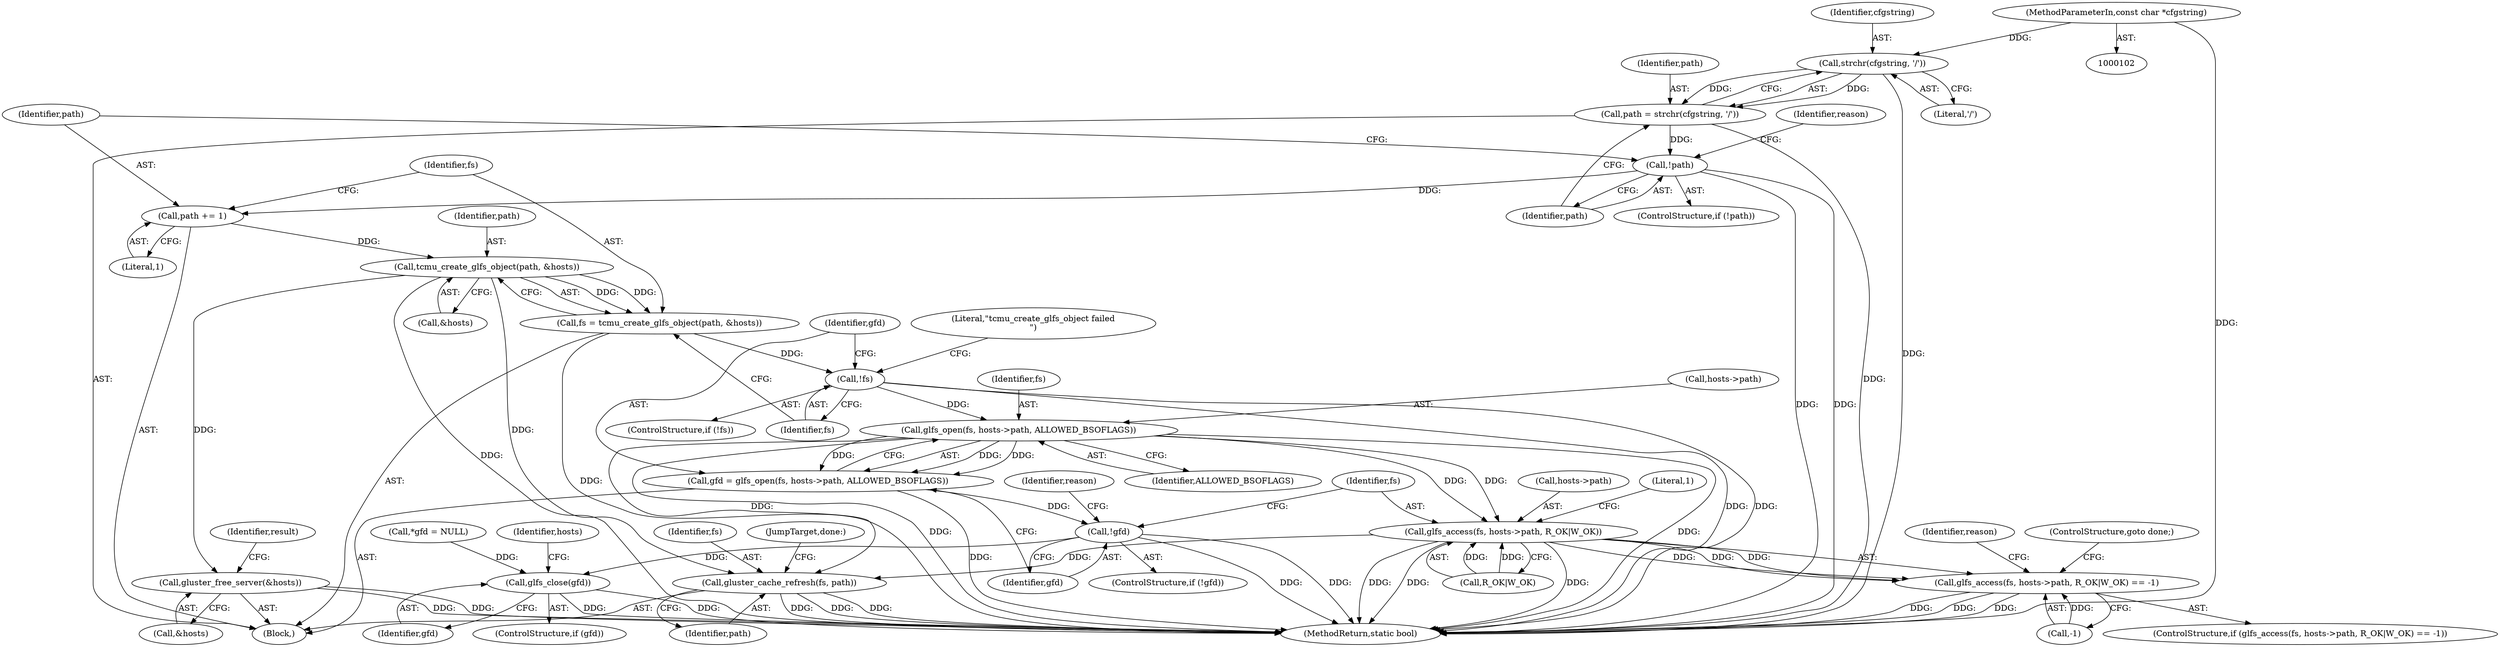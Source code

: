 digraph "1_tcmu-runner_61bd03e600d2abf309173e9186f4d465bb1b7157@API" {
"1000125" [label="(Call,strchr(cfgstring, '/'))"];
"1000103" [label="(MethodParameterIn,const char *cfgstring)"];
"1000123" [label="(Call,path = strchr(cfgstring, '/'))"];
"1000129" [label="(Call,!path)"];
"1000147" [label="(Call,path += 1)"];
"1000152" [label="(Call,tcmu_create_glfs_object(path, &hosts))"];
"1000150" [label="(Call,fs = tcmu_create_glfs_object(path, &hosts))"];
"1000157" [label="(Call,!fs)"];
"1000165" [label="(Call,glfs_open(fs, hosts->path, ALLOWED_BSOFLAGS))"];
"1000163" [label="(Call,gfd = glfs_open(fs, hosts->path, ALLOWED_BSOFLAGS))"];
"1000172" [label="(Call,!gfd)"];
"1000226" [label="(Call,glfs_close(gfd))"];
"1000192" [label="(Call,glfs_access(fs, hosts->path, R_OK|W_OK))"];
"1000191" [label="(Call,glfs_access(fs, hosts->path, R_OK|W_OK) == -1)"];
"1000220" [label="(Call,gluster_cache_refresh(fs, path))"];
"1000228" [label="(Call,gluster_free_server(&hosts))"];
"1000193" [label="(Identifier,fs)"];
"1000206" [label="(Identifier,reason)"];
"1000223" [label="(JumpTarget,done:)"];
"1000153" [label="(Identifier,path)"];
"1000126" [label="(Identifier,cfgstring)"];
"1000228" [label="(Call,gluster_free_server(&hosts))"];
"1000157" [label="(Call,!fs)"];
"1000151" [label="(Identifier,fs)"];
"1000230" [label="(Identifier,hosts)"];
"1000124" [label="(Identifier,path)"];
"1000233" [label="(MethodReturn,static bool)"];
"1000147" [label="(Call,path += 1)"];
"1000148" [label="(Identifier,path)"];
"1000172" [label="(Call,!gfd)"];
"1000158" [label="(Identifier,fs)"];
"1000178" [label="(Identifier,reason)"];
"1000232" [label="(Identifier,result)"];
"1000201" [label="(Literal,1)"];
"1000112" [label="(Call,*gfd = NULL)"];
"1000130" [label="(Identifier,path)"];
"1000103" [label="(MethodParameterIn,const char *cfgstring)"];
"1000105" [label="(Block,)"];
"1000164" [label="(Identifier,gfd)"];
"1000218" [label="(ControlStructure,goto done;)"];
"1000221" [label="(Identifier,fs)"];
"1000171" [label="(ControlStructure,if (!gfd))"];
"1000194" [label="(Call,hosts->path)"];
"1000129" [label="(Call,!path)"];
"1000220" [label="(Call,gluster_cache_refresh(fs, path))"];
"1000161" [label="(Literal,\"tcmu_create_glfs_object failed\n\")"];
"1000135" [label="(Identifier,reason)"];
"1000150" [label="(Call,fs = tcmu_create_glfs_object(path, &hosts))"];
"1000156" [label="(ControlStructure,if (!fs))"];
"1000190" [label="(ControlStructure,if (glfs_access(fs, hosts->path, R_OK|W_OK) == -1))"];
"1000200" [label="(Call,-1)"];
"1000227" [label="(Identifier,gfd)"];
"1000197" [label="(Call,R_OK|W_OK)"];
"1000149" [label="(Literal,1)"];
"1000226" [label="(Call,glfs_close(gfd))"];
"1000229" [label="(Call,&hosts)"];
"1000127" [label="(Literal,'/')"];
"1000163" [label="(Call,gfd = glfs_open(fs, hosts->path, ALLOWED_BSOFLAGS))"];
"1000154" [label="(Call,&hosts)"];
"1000224" [label="(ControlStructure,if (gfd))"];
"1000123" [label="(Call,path = strchr(cfgstring, '/'))"];
"1000152" [label="(Call,tcmu_create_glfs_object(path, &hosts))"];
"1000166" [label="(Identifier,fs)"];
"1000165" [label="(Call,glfs_open(fs, hosts->path, ALLOWED_BSOFLAGS))"];
"1000125" [label="(Call,strchr(cfgstring, '/'))"];
"1000191" [label="(Call,glfs_access(fs, hosts->path, R_OK|W_OK) == -1)"];
"1000170" [label="(Identifier,ALLOWED_BSOFLAGS)"];
"1000173" [label="(Identifier,gfd)"];
"1000128" [label="(ControlStructure,if (!path))"];
"1000167" [label="(Call,hosts->path)"];
"1000192" [label="(Call,glfs_access(fs, hosts->path, R_OK|W_OK))"];
"1000222" [label="(Identifier,path)"];
"1000125" -> "1000123"  [label="AST: "];
"1000125" -> "1000127"  [label="CFG: "];
"1000126" -> "1000125"  [label="AST: "];
"1000127" -> "1000125"  [label="AST: "];
"1000123" -> "1000125"  [label="CFG: "];
"1000125" -> "1000233"  [label="DDG: "];
"1000125" -> "1000123"  [label="DDG: "];
"1000125" -> "1000123"  [label="DDG: "];
"1000103" -> "1000125"  [label="DDG: "];
"1000103" -> "1000102"  [label="AST: "];
"1000103" -> "1000233"  [label="DDG: "];
"1000123" -> "1000105"  [label="AST: "];
"1000124" -> "1000123"  [label="AST: "];
"1000130" -> "1000123"  [label="CFG: "];
"1000123" -> "1000233"  [label="DDG: "];
"1000123" -> "1000129"  [label="DDG: "];
"1000129" -> "1000128"  [label="AST: "];
"1000129" -> "1000130"  [label="CFG: "];
"1000130" -> "1000129"  [label="AST: "];
"1000135" -> "1000129"  [label="CFG: "];
"1000148" -> "1000129"  [label="CFG: "];
"1000129" -> "1000233"  [label="DDG: "];
"1000129" -> "1000233"  [label="DDG: "];
"1000129" -> "1000147"  [label="DDG: "];
"1000147" -> "1000105"  [label="AST: "];
"1000147" -> "1000149"  [label="CFG: "];
"1000148" -> "1000147"  [label="AST: "];
"1000149" -> "1000147"  [label="AST: "];
"1000151" -> "1000147"  [label="CFG: "];
"1000147" -> "1000152"  [label="DDG: "];
"1000152" -> "1000150"  [label="AST: "];
"1000152" -> "1000154"  [label="CFG: "];
"1000153" -> "1000152"  [label="AST: "];
"1000154" -> "1000152"  [label="AST: "];
"1000150" -> "1000152"  [label="CFG: "];
"1000152" -> "1000233"  [label="DDG: "];
"1000152" -> "1000150"  [label="DDG: "];
"1000152" -> "1000150"  [label="DDG: "];
"1000152" -> "1000220"  [label="DDG: "];
"1000152" -> "1000228"  [label="DDG: "];
"1000150" -> "1000105"  [label="AST: "];
"1000151" -> "1000150"  [label="AST: "];
"1000158" -> "1000150"  [label="CFG: "];
"1000150" -> "1000233"  [label="DDG: "];
"1000150" -> "1000157"  [label="DDG: "];
"1000157" -> "1000156"  [label="AST: "];
"1000157" -> "1000158"  [label="CFG: "];
"1000158" -> "1000157"  [label="AST: "];
"1000161" -> "1000157"  [label="CFG: "];
"1000164" -> "1000157"  [label="CFG: "];
"1000157" -> "1000233"  [label="DDG: "];
"1000157" -> "1000233"  [label="DDG: "];
"1000157" -> "1000165"  [label="DDG: "];
"1000165" -> "1000163"  [label="AST: "];
"1000165" -> "1000170"  [label="CFG: "];
"1000166" -> "1000165"  [label="AST: "];
"1000167" -> "1000165"  [label="AST: "];
"1000170" -> "1000165"  [label="AST: "];
"1000163" -> "1000165"  [label="CFG: "];
"1000165" -> "1000233"  [label="DDG: "];
"1000165" -> "1000233"  [label="DDG: "];
"1000165" -> "1000163"  [label="DDG: "];
"1000165" -> "1000163"  [label="DDG: "];
"1000165" -> "1000163"  [label="DDG: "];
"1000165" -> "1000192"  [label="DDG: "];
"1000165" -> "1000192"  [label="DDG: "];
"1000165" -> "1000220"  [label="DDG: "];
"1000163" -> "1000105"  [label="AST: "];
"1000164" -> "1000163"  [label="AST: "];
"1000173" -> "1000163"  [label="CFG: "];
"1000163" -> "1000233"  [label="DDG: "];
"1000163" -> "1000172"  [label="DDG: "];
"1000172" -> "1000171"  [label="AST: "];
"1000172" -> "1000173"  [label="CFG: "];
"1000173" -> "1000172"  [label="AST: "];
"1000178" -> "1000172"  [label="CFG: "];
"1000193" -> "1000172"  [label="CFG: "];
"1000172" -> "1000233"  [label="DDG: "];
"1000172" -> "1000233"  [label="DDG: "];
"1000172" -> "1000226"  [label="DDG: "];
"1000226" -> "1000224"  [label="AST: "];
"1000226" -> "1000227"  [label="CFG: "];
"1000227" -> "1000226"  [label="AST: "];
"1000230" -> "1000226"  [label="CFG: "];
"1000226" -> "1000233"  [label="DDG: "];
"1000226" -> "1000233"  [label="DDG: "];
"1000112" -> "1000226"  [label="DDG: "];
"1000192" -> "1000191"  [label="AST: "];
"1000192" -> "1000197"  [label="CFG: "];
"1000193" -> "1000192"  [label="AST: "];
"1000194" -> "1000192"  [label="AST: "];
"1000197" -> "1000192"  [label="AST: "];
"1000201" -> "1000192"  [label="CFG: "];
"1000192" -> "1000233"  [label="DDG: "];
"1000192" -> "1000233"  [label="DDG: "];
"1000192" -> "1000233"  [label="DDG: "];
"1000192" -> "1000191"  [label="DDG: "];
"1000192" -> "1000191"  [label="DDG: "];
"1000192" -> "1000191"  [label="DDG: "];
"1000197" -> "1000192"  [label="DDG: "];
"1000197" -> "1000192"  [label="DDG: "];
"1000192" -> "1000220"  [label="DDG: "];
"1000191" -> "1000190"  [label="AST: "];
"1000191" -> "1000200"  [label="CFG: "];
"1000200" -> "1000191"  [label="AST: "];
"1000206" -> "1000191"  [label="CFG: "];
"1000218" -> "1000191"  [label="CFG: "];
"1000191" -> "1000233"  [label="DDG: "];
"1000191" -> "1000233"  [label="DDG: "];
"1000191" -> "1000233"  [label="DDG: "];
"1000200" -> "1000191"  [label="DDG: "];
"1000220" -> "1000105"  [label="AST: "];
"1000220" -> "1000222"  [label="CFG: "];
"1000221" -> "1000220"  [label="AST: "];
"1000222" -> "1000220"  [label="AST: "];
"1000223" -> "1000220"  [label="CFG: "];
"1000220" -> "1000233"  [label="DDG: "];
"1000220" -> "1000233"  [label="DDG: "];
"1000220" -> "1000233"  [label="DDG: "];
"1000228" -> "1000105"  [label="AST: "];
"1000228" -> "1000229"  [label="CFG: "];
"1000229" -> "1000228"  [label="AST: "];
"1000232" -> "1000228"  [label="CFG: "];
"1000228" -> "1000233"  [label="DDG: "];
"1000228" -> "1000233"  [label="DDG: "];
}
